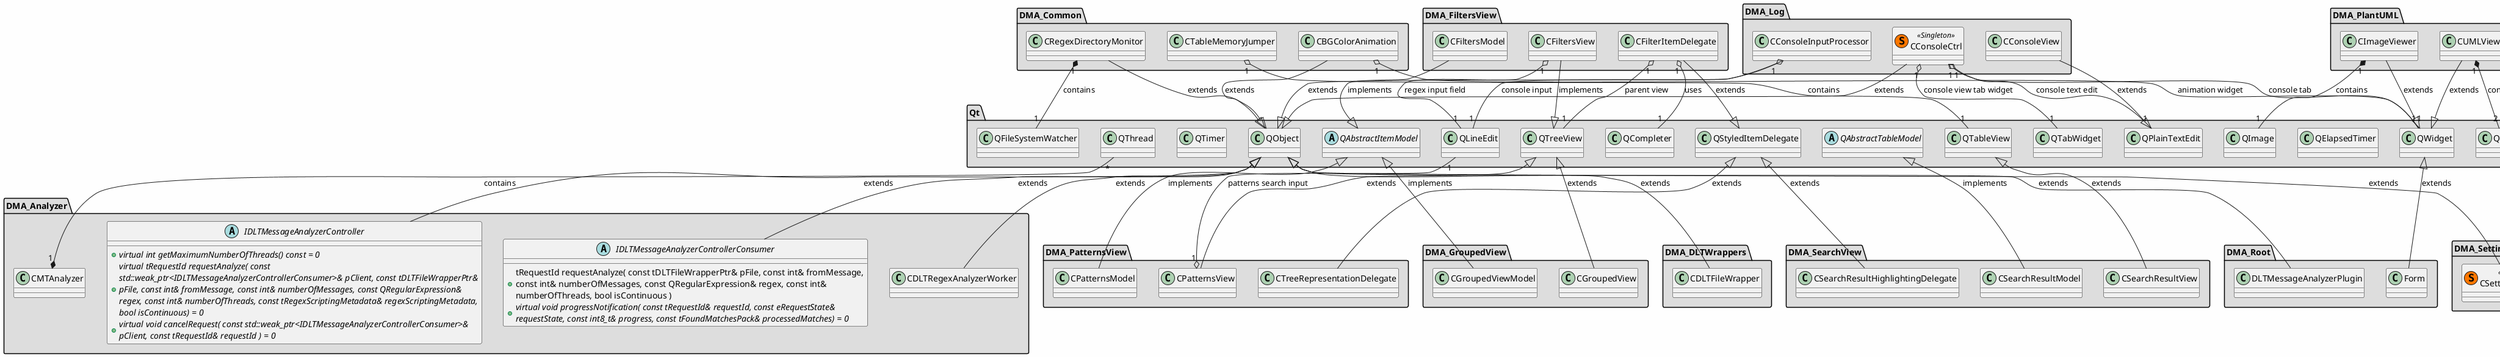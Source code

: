 
@startuml

skinparam backgroundColor #FEFEFE
skinparam wrapWidth 600
package "DMA_Analyzer" #DDDDDD
{

class "CDLTRegexAnalyzerWorker"
{
}

class "CMTAnalyzer"
{
}

abstract class "IDLTMessageAnalyzerController"
{
    + {abstract} virtual int getMaximumNumberOfThreads() const = 0
    + {abstract} virtual tRequestId requestAnalyze( const std::weak_ptr<IDLTMessageAnalyzerControllerConsumer>& pClient, const tDLTFileWrapperPtr& pFile, const int& fromMessage, const int& numberOfMessages, const QRegularExpression& regex, const int& numberOfThreads, const tRegexScriptingMetadata& regexScriptingMetadata, bool isContinuous) = 0
    + {abstract} virtual void cancelRequest( const std::weak_ptr<IDLTMessageAnalyzerControllerConsumer>& pClient, const tRequestId& requestId ) = 0
}

abstract class "IDLTMessageAnalyzerControllerConsumer"
{
    + tRequestId requestAnalyze( const tDLTFileWrapperPtr& pFile, const int& fromMessage, const int& numberOfMessages, const QRegularExpression& regex, const int& numberOfThreads, bool isContinuous )
    + {abstract} virtual void progressNotification( const tRequestId& requestId, const eRequestState& requestState, const int8_t& progress, const tFoundMatchesPack& processedMatches) = 0
}

}

package "DMA_Common" #DDDDDD
{

class "CBGColorAnimation"
{
}

class "CRegexDirectoryMonitor"
{
}

class "CTableMemoryJumper"
{
}

}

package "DMA_DLTWrappers" #DDDDDD
{

class "CDLTFileWrapper"
{
}

}

package "DMA_FiltersView" #DDDDDD
{

class "CFilterItemDelegate"
{
}

class "CFiltersModel"
{
}

class "CFiltersView"
{
}

}

package "DMA_GroupedView" #DDDDDD
{

class "CGroupedView"
{
}

class "CGroupedViewModel"
{
}

}

package "DMA_Log" #DDDDDD
{

class "CConsoleCtrl"<< (S,#FF7700) Singleton >>
{
}

class "CConsoleInputProcessor"
{
}

class "CConsoleView"
{
}

}

package "DMA_Logo" #DDDDDD
{

class "CLogo"
{
}

}

package "DMA_PatternsView" #DDDDDD
{

class "CPatternsModel"
{
}

class "CPatternsView"
{
}

class "CTreeRepresentationDelegate"
{
}

}

package "DMA_PlantUML" #DDDDDD
{

class "CImageViewer"
{
}

class "CUMLView"
{
}

}

package "DMA_Root" #DDDDDD
{

class "DLTMessageAnalyzerPlugin"
{
}

class "Form"
{
}

}

package "DMA_SearchView" #DDDDDD
{

class "CSearchResultHighlightingDelegate"
{
}

class "CSearchResultModel"
{
}

class "CSearchResultView"
{
}

}

package "DMA_Settings" #DDDDDD
{

class "CSettingsManager"<< (S,#FF7700) Singleton >>
{
}

}

package "Qt" #DDDDDD
{

abstract class "QAbstractItemModel"
{
}

abstract class "QAbstractTableModel"
{
}

class "QCompleter"
{
}

class "QElapsedTimer"
{
}

class "QFileSystemWatcher"
{
}

class "QImage"
{
}

class "QLineEdit"
{
}

class "QObject"
{
}

class "QPlainTextEdit"
{
}

class "QProcess"
{
}

class "QPushButton"
{
}

class "QStyledItemDelegate"
{
}

class "QTabWidget"
{
}

class "QTableView"
{
}

class "QThread"
{
}

class "QTimer"
{
}

class "QTreeView"
{
}

class "QWidget"
{
}

}

'====================Inheritance section====================
QObject <|-- CDLTRegexAnalyzerWorker : extends
QObject <|-- IDLTMessageAnalyzerController : extends
QObject <|-- IDLTMessageAnalyzerControllerConsumer : extends
QObject <|-- CBGColorAnimation : extends
QObject <|-- CRegexDirectoryMonitor : extends
QObject <|-- CDLTFileWrapper : extends
QStyledItemDelegate <|-- CFilterItemDelegate : extends
QAbstractItemModel <|-- CFiltersModel : implements
QTreeView <|-- CFiltersView : implements
QTreeView <|-- CGroupedView : extends
QAbstractItemModel <|-- CGroupedViewModel : implements
QObject <|-- CConsoleCtrl : extends
QObject <|-- CConsoleInputProcessor : extends
QPlainTextEdit <|-- CConsoleView : extends
QPushButton <|-- CLogo : extends
QAbstractItemModel <|-- CPatternsModel : implements
QTreeView <|-- CPatternsView : extends
QStyledItemDelegate <|-- CTreeRepresentationDelegate : extends
QWidget <|-- CImageViewer : extends
QWidget <|-- CUMLView : extends
QObject <|-- DLTMessageAnalyzerPlugin : extends
QWidget <|-- Form : extends
QStyledItemDelegate <|-- CSearchResultHighlightingDelegate : extends
QAbstractTableModel <|-- CSearchResultModel : implements
QTableView <|-- CSearchResultView : extends
QObject <|-- CSettingsManager : extends

'====================Dependencies section====================
CMTAnalyzer "1" *-- "*" QThread : contains
CBGColorAnimation "1" o-- "1" QWidget : animation widget
CRegexDirectoryMonitor "1" *-- "1" QFileSystemWatcher : contains
CTableMemoryJumper "1" o-- "1" QTableView : contains
CFilterItemDelegate "1" o-- "1" QCompleter : uses
CFilterItemDelegate "1" o-- "1" QTreeView : parent view
CFiltersView "1" o-- "1" QLineEdit : regex input field
CConsoleCtrl "1" o-- "1" QPlainTextEdit : console text edit
CConsoleCtrl "1" o-- "1" QTabWidget : console view tab widget
CConsoleCtrl "1" o-- "1" QWidget : console tab
CConsoleInputProcessor "1" o-- "1" QLineEdit : console input
CPatternsView "1" o-- "1" QLineEdit : patterns search input
CImageViewer "1" *-- "1" QImage : contains
CUMLView "1" *-- "2" QProcess : contains

@enduml